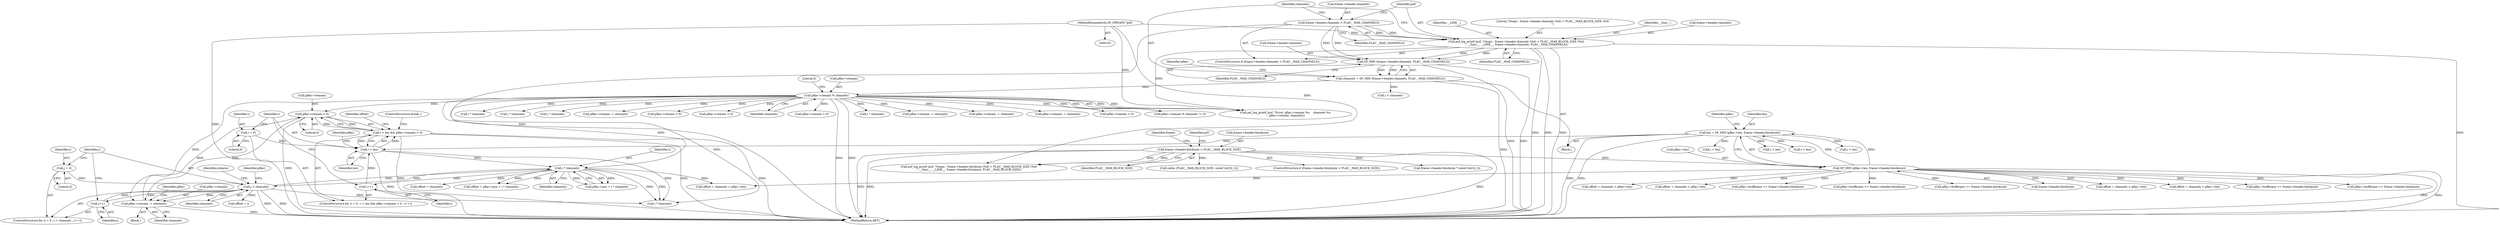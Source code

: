 digraph "0_libsndfile_60b234301adf258786d8b90be5c1d437fc8799e0@API" {
"1000397" [label="(Call,pflac->remain > 0)"];
"1000259" [label="(Call,pflac->remain % channels)"];
"1000180" [label="(Call,channels = SF_MIN (frame->header.channels, FLAC__MAX_CHANNELS))"];
"1000182" [label="(Call,SF_MIN (frame->header.channels, FLAC__MAX_CHANNELS))"];
"1000162" [label="(Call,frame->header.channels > FLAC__MAX_CHANNELS)"];
"1000169" [label="(Call,psf_log_printf (psf, \"Ooops : frame->header.channels (%d) > FLAC__MAX_BLOCK_SIZE (%d)\n\", __func__, __LINE__, frame->header.channels, FLAC__MAX_CHANNELS))"];
"1000104" [label="(MethodParameterIn,SF_PRIVATE *psf)"];
"1000460" [label="(Call,pflac->remain -= channels)"];
"1000438" [label="(Call,j < channels)"];
"1000441" [label="(Call,j++)"];
"1000435" [label="(Call,j = 0)"];
"1000411" [label="(Call,i * channels)"];
"1000394" [label="(Call,i < len)"];
"1000402" [label="(Call,i++)"];
"1000390" [label="(Call,i = 0)"];
"1000246" [label="(Call,len = SF_MIN (pflac->len, frame->header.blocksize))"];
"1000248" [label="(Call,SF_MIN (pflac->len, frame->header.blocksize))"];
"1000135" [label="(Call,frame->header.blocksize > FLAC__MAX_BLOCK_SIZE)"];
"1000397" [label="(Call,pflac->remain > 0)"];
"1000393" [label="(Call,i < len && pflac->remain > 0)"];
"1000183" [label="(Call,frame->header.channels)"];
"1000512" [label="(Call,i * channels)"];
"1000173" [label="(Identifier,__LINE__)"];
"1000179" [label="(Identifier,FLAC__MAX_CHANNELS)"];
"1000445" [label="(Identifier,retpcm)"];
"1000169" [label="(Call,psf_log_printf (psf, \"Ooops : frame->header.channels (%d) > FLAC__MAX_BLOCK_SIZE (%d)\n\", __func__, __LINE__, frame->header.channels, FLAC__MAX_CHANNELS))"];
"1000168" [label="(Identifier,FLAC__MAX_CHANNELS)"];
"1000749" [label="(Call,offset + channels > pflac->len)"];
"1000141" [label="(Identifier,FLAC__MAX_BLOCK_SIZE)"];
"1000143" [label="(Call,psf_log_printf (psf, \"Ooops : frame->header.blocksize (%d) > FLAC__MAX_BLOCK_SIZE (%d)\n\", __func__, __LINE__, frame->header.blocksize, FLAC__MAX_BLOCK_SIZE))"];
"1000467" [label="(Identifier,pflac)"];
"1000717" [label="(Call,i < len)"];
"1000440" [label="(Identifier,channels)"];
"1000639" [label="(Call,offset + channels > pflac->len)"];
"1000220" [label="(Call,calloc (FLAC__MAX_BLOCK_SIZE, sizeof (int32_t)))"];
"1000162" [label="(Call,frame->header.channels > FLAC__MAX_CHANNELS)"];
"1000378" [label="(Call,pflac->remain -= channels)"];
"1000404" [label="(Block,)"];
"1000399" [label="(Identifier,pflac)"];
"1000808" [label="(MethodReturn,RET)"];
"1000461" [label="(Call,pflac->remain)"];
"1000407" [label="(Call,pflac->pos + i * channels)"];
"1000460" [label="(Call,pflac->remain -= channels)"];
"1000144" [label="(Identifier,psf)"];
"1000406" [label="(Identifier,offset)"];
"1000610" [label="(Call,pflac->remain > 0)"];
"1000317" [label="(Call,pflac->remain > 0)"];
"1000335" [label="(Call,pflac->bufferpos >= frame->header.blocksize)"];
"1000263" [label="(Identifier,channels)"];
"1000393" [label="(Call,i < len && pflac->remain > 0)"];
"1000395" [label="(Identifier,i)"];
"1000413" [label="(Identifier,channels)"];
"1000391" [label="(Identifier,i)"];
"1000427" [label="(Call,offset + channels)"];
"1000163" [label="(Call,frame->header.channels)"];
"1000171" [label="(Literal,\"Ooops : frame->header.channels (%d) > FLAC__MAX_BLOCK_SIZE (%d)\n\")"];
"1000181" [label="(Identifier,channels)"];
"1000462" [label="(Identifier,pflac)"];
"1000426" [label="(Call,offset + channels > pflac->len)"];
"1000247" [label="(Identifier,len)"];
"1000134" [label="(ControlStructure,if (frame->header.blocksize > FLAC__MAX_BLOCK_SIZE))"];
"1000259" [label="(Call,pflac->remain % channels)"];
"1000402" [label="(Call,i++)"];
"1000394" [label="(Call,i < len)"];
"1000415" [label="(Call,pflac->bufferpos >= frame->header.blocksize)"];
"1000192" [label="(Identifier,pflac)"];
"1000403" [label="(Identifier,i)"];
"1000495" [label="(Call,i < len)"];
"1000398" [label="(Call,pflac->remain)"];
"1000396" [label="(Identifier,len)"];
"1000248" [label="(Call,SF_MIN (pflac->len, frame->header.blocksize))"];
"1000314" [label="(Call,i < len)"];
"1000437" [label="(Literal,0)"];
"1000266" [label="(Call,psf_log_printf (psf, \"Error: pflac->remain %u    channels %u\n\", pflac->remain, channels))"];
"1000261" [label="(Identifier,pflac)"];
"1000346" [label="(Call,offset + channels > pflac->len)"];
"1000233" [label="(Call,frame->header.blocksize * sizeof (int32_t))"];
"1000720" [label="(Call,pflac->remain > 0)"];
"1000136" [label="(Call,frame->header.blocksize)"];
"1000434" [label="(ControlStructure,for (j = 0 ; j < channels ; j++))"];
"1000446" [label="(Call,offset + j)"];
"1000135" [label="(Call,frame->header.blocksize > FLAC__MAX_BLOCK_SIZE)"];
"1000412" [label="(Identifier,i)"];
"1000392" [label="(Literal,0)"];
"1000734" [label="(Call,i * channels)"];
"1000527" [label="(Call,offset + channels > pflac->len)"];
"1000390" [label="(Call,i = 0)"];
"1000105" [label="(Block,)"];
"1000246" [label="(Call,len = SF_MIN (pflac->len, frame->header.blocksize))"];
"1000796" [label="(Call,i * channels)"];
"1000671" [label="(Call,pflac->remain -= channels)"];
"1000170" [label="(Identifier,psf)"];
"1000738" [label="(Call,pflac->bufferpos >= frame->header.blocksize)"];
"1000264" [label="(Literal,0)"];
"1000180" [label="(Call,channels = SF_MIN (frame->header.channels, FLAC__MAX_CHANNELS))"];
"1000161" [label="(ControlStructure,if (frame->header.channels > FLAC__MAX_CHANNELS))"];
"1000439" [label="(Identifier,j)"];
"1000441" [label="(Call,j++)"];
"1000249" [label="(Call,pflac->len)"];
"1000401" [label="(Literal,0)"];
"1000389" [label="(ControlStructure,for (i = 0 ; i < len && pflac->remain > 0 ; i++))"];
"1000781" [label="(Call,pflac->remain -= channels)"];
"1000442" [label="(Identifier,j)"];
"1000411" [label="(Call,i * channels)"];
"1000104" [label="(MethodParameterIn,SF_PRIVATE *psf)"];
"1000172" [label="(Identifier,__func__)"];
"1000561" [label="(Call,pflac->remain -= channels)"];
"1000174" [label="(Call,frame->header.channels)"];
"1000628" [label="(Call,pflac->bufferpos >= frame->header.blocksize)"];
"1000464" [label="(Identifier,channels)"];
"1000165" [label="(Identifier,frame)"];
"1000397" [label="(Call,pflac->remain > 0)"];
"1000188" [label="(Identifier,FLAC__MAX_CHANNELS)"];
"1000436" [label="(Identifier,j)"];
"1000405" [label="(Call,offset = pflac->pos + i * channels)"];
"1000498" [label="(Call,pflac->remain > 0)"];
"1000438" [label="(Call,j < channels)"];
"1000200" [label="(Call,i < channels)"];
"1000435" [label="(Call,j = 0)"];
"1000516" [label="(Call,pflac->bufferpos >= frame->header.blocksize)"];
"1000258" [label="(Call,pflac->remain % channels != 0)"];
"1000607" [label="(Call,i < len)"];
"1000331" [label="(Call,i * channels)"];
"1000252" [label="(Call,frame->header.blocksize)"];
"1000469" [label="(ControlStructure,break ;)"];
"1000260" [label="(Call,pflac->remain)"];
"1000624" [label="(Call,i * channels)"];
"1000182" [label="(Call,SF_MIN (frame->header.channels, FLAC__MAX_CHANNELS))"];
"1000397" -> "1000393"  [label="AST: "];
"1000397" -> "1000401"  [label="CFG: "];
"1000398" -> "1000397"  [label="AST: "];
"1000401" -> "1000397"  [label="AST: "];
"1000393" -> "1000397"  [label="CFG: "];
"1000397" -> "1000808"  [label="DDG: "];
"1000397" -> "1000393"  [label="DDG: "];
"1000397" -> "1000393"  [label="DDG: "];
"1000259" -> "1000397"  [label="DDG: "];
"1000460" -> "1000397"  [label="DDG: "];
"1000397" -> "1000460"  [label="DDG: "];
"1000259" -> "1000258"  [label="AST: "];
"1000259" -> "1000263"  [label="CFG: "];
"1000260" -> "1000259"  [label="AST: "];
"1000263" -> "1000259"  [label="AST: "];
"1000264" -> "1000259"  [label="CFG: "];
"1000259" -> "1000808"  [label="DDG: "];
"1000259" -> "1000808"  [label="DDG: "];
"1000259" -> "1000258"  [label="DDG: "];
"1000259" -> "1000258"  [label="DDG: "];
"1000180" -> "1000259"  [label="DDG: "];
"1000259" -> "1000266"  [label="DDG: "];
"1000259" -> "1000266"  [label="DDG: "];
"1000259" -> "1000317"  [label="DDG: "];
"1000259" -> "1000331"  [label="DDG: "];
"1000259" -> "1000378"  [label="DDG: "];
"1000259" -> "1000411"  [label="DDG: "];
"1000259" -> "1000460"  [label="DDG: "];
"1000259" -> "1000498"  [label="DDG: "];
"1000259" -> "1000512"  [label="DDG: "];
"1000259" -> "1000561"  [label="DDG: "];
"1000259" -> "1000610"  [label="DDG: "];
"1000259" -> "1000624"  [label="DDG: "];
"1000259" -> "1000671"  [label="DDG: "];
"1000259" -> "1000720"  [label="DDG: "];
"1000259" -> "1000734"  [label="DDG: "];
"1000259" -> "1000781"  [label="DDG: "];
"1000259" -> "1000796"  [label="DDG: "];
"1000180" -> "1000105"  [label="AST: "];
"1000180" -> "1000182"  [label="CFG: "];
"1000181" -> "1000180"  [label="AST: "];
"1000182" -> "1000180"  [label="AST: "];
"1000192" -> "1000180"  [label="CFG: "];
"1000180" -> "1000808"  [label="DDG: "];
"1000182" -> "1000180"  [label="DDG: "];
"1000182" -> "1000180"  [label="DDG: "];
"1000180" -> "1000200"  [label="DDG: "];
"1000182" -> "1000188"  [label="CFG: "];
"1000183" -> "1000182"  [label="AST: "];
"1000188" -> "1000182"  [label="AST: "];
"1000182" -> "1000808"  [label="DDG: "];
"1000182" -> "1000808"  [label="DDG: "];
"1000162" -> "1000182"  [label="DDG: "];
"1000162" -> "1000182"  [label="DDG: "];
"1000169" -> "1000182"  [label="DDG: "];
"1000169" -> "1000182"  [label="DDG: "];
"1000162" -> "1000161"  [label="AST: "];
"1000162" -> "1000168"  [label="CFG: "];
"1000163" -> "1000162"  [label="AST: "];
"1000168" -> "1000162"  [label="AST: "];
"1000170" -> "1000162"  [label="CFG: "];
"1000181" -> "1000162"  [label="CFG: "];
"1000162" -> "1000808"  [label="DDG: "];
"1000162" -> "1000169"  [label="DDG: "];
"1000162" -> "1000169"  [label="DDG: "];
"1000169" -> "1000161"  [label="AST: "];
"1000169" -> "1000179"  [label="CFG: "];
"1000170" -> "1000169"  [label="AST: "];
"1000171" -> "1000169"  [label="AST: "];
"1000172" -> "1000169"  [label="AST: "];
"1000173" -> "1000169"  [label="AST: "];
"1000174" -> "1000169"  [label="AST: "];
"1000179" -> "1000169"  [label="AST: "];
"1000181" -> "1000169"  [label="CFG: "];
"1000169" -> "1000808"  [label="DDG: "];
"1000169" -> "1000808"  [label="DDG: "];
"1000169" -> "1000808"  [label="DDG: "];
"1000169" -> "1000808"  [label="DDG: "];
"1000104" -> "1000169"  [label="DDG: "];
"1000169" -> "1000266"  [label="DDG: "];
"1000104" -> "1000103"  [label="AST: "];
"1000104" -> "1000808"  [label="DDG: "];
"1000104" -> "1000143"  [label="DDG: "];
"1000104" -> "1000266"  [label="DDG: "];
"1000460" -> "1000404"  [label="AST: "];
"1000460" -> "1000464"  [label="CFG: "];
"1000461" -> "1000460"  [label="AST: "];
"1000464" -> "1000460"  [label="AST: "];
"1000467" -> "1000460"  [label="CFG: "];
"1000460" -> "1000808"  [label="DDG: "];
"1000438" -> "1000460"  [label="DDG: "];
"1000438" -> "1000434"  [label="AST: "];
"1000438" -> "1000440"  [label="CFG: "];
"1000439" -> "1000438"  [label="AST: "];
"1000440" -> "1000438"  [label="AST: "];
"1000445" -> "1000438"  [label="CFG: "];
"1000462" -> "1000438"  [label="CFG: "];
"1000438" -> "1000808"  [label="DDG: "];
"1000438" -> "1000808"  [label="DDG: "];
"1000438" -> "1000411"  [label="DDG: "];
"1000441" -> "1000438"  [label="DDG: "];
"1000435" -> "1000438"  [label="DDG: "];
"1000411" -> "1000438"  [label="DDG: "];
"1000438" -> "1000441"  [label="DDG: "];
"1000438" -> "1000446"  [label="DDG: "];
"1000438" -> "1000796"  [label="DDG: "];
"1000441" -> "1000434"  [label="AST: "];
"1000441" -> "1000442"  [label="CFG: "];
"1000442" -> "1000441"  [label="AST: "];
"1000439" -> "1000441"  [label="CFG: "];
"1000435" -> "1000434"  [label="AST: "];
"1000435" -> "1000437"  [label="CFG: "];
"1000436" -> "1000435"  [label="AST: "];
"1000437" -> "1000435"  [label="AST: "];
"1000439" -> "1000435"  [label="CFG: "];
"1000411" -> "1000407"  [label="AST: "];
"1000411" -> "1000413"  [label="CFG: "];
"1000412" -> "1000411"  [label="AST: "];
"1000413" -> "1000411"  [label="AST: "];
"1000407" -> "1000411"  [label="CFG: "];
"1000411" -> "1000402"  [label="DDG: "];
"1000411" -> "1000405"  [label="DDG: "];
"1000411" -> "1000405"  [label="DDG: "];
"1000411" -> "1000407"  [label="DDG: "];
"1000411" -> "1000407"  [label="DDG: "];
"1000394" -> "1000411"  [label="DDG: "];
"1000411" -> "1000426"  [label="DDG: "];
"1000411" -> "1000427"  [label="DDG: "];
"1000411" -> "1000796"  [label="DDG: "];
"1000411" -> "1000796"  [label="DDG: "];
"1000394" -> "1000393"  [label="AST: "];
"1000394" -> "1000396"  [label="CFG: "];
"1000395" -> "1000394"  [label="AST: "];
"1000396" -> "1000394"  [label="AST: "];
"1000399" -> "1000394"  [label="CFG: "];
"1000393" -> "1000394"  [label="CFG: "];
"1000394" -> "1000808"  [label="DDG: "];
"1000394" -> "1000393"  [label="DDG: "];
"1000394" -> "1000393"  [label="DDG: "];
"1000402" -> "1000394"  [label="DDG: "];
"1000390" -> "1000394"  [label="DDG: "];
"1000246" -> "1000394"  [label="DDG: "];
"1000394" -> "1000796"  [label="DDG: "];
"1000402" -> "1000389"  [label="AST: "];
"1000402" -> "1000403"  [label="CFG: "];
"1000403" -> "1000402"  [label="AST: "];
"1000395" -> "1000402"  [label="CFG: "];
"1000390" -> "1000389"  [label="AST: "];
"1000390" -> "1000392"  [label="CFG: "];
"1000391" -> "1000390"  [label="AST: "];
"1000392" -> "1000390"  [label="AST: "];
"1000395" -> "1000390"  [label="CFG: "];
"1000246" -> "1000105"  [label="AST: "];
"1000246" -> "1000248"  [label="CFG: "];
"1000247" -> "1000246"  [label="AST: "];
"1000248" -> "1000246"  [label="AST: "];
"1000261" -> "1000246"  [label="CFG: "];
"1000246" -> "1000808"  [label="DDG: "];
"1000246" -> "1000808"  [label="DDG: "];
"1000248" -> "1000246"  [label="DDG: "];
"1000248" -> "1000246"  [label="DDG: "];
"1000246" -> "1000314"  [label="DDG: "];
"1000246" -> "1000495"  [label="DDG: "];
"1000246" -> "1000607"  [label="DDG: "];
"1000246" -> "1000717"  [label="DDG: "];
"1000248" -> "1000252"  [label="CFG: "];
"1000249" -> "1000248"  [label="AST: "];
"1000252" -> "1000248"  [label="AST: "];
"1000248" -> "1000808"  [label="DDG: "];
"1000248" -> "1000808"  [label="DDG: "];
"1000135" -> "1000248"  [label="DDG: "];
"1000248" -> "1000335"  [label="DDG: "];
"1000248" -> "1000346"  [label="DDG: "];
"1000248" -> "1000415"  [label="DDG: "];
"1000248" -> "1000426"  [label="DDG: "];
"1000248" -> "1000516"  [label="DDG: "];
"1000248" -> "1000527"  [label="DDG: "];
"1000248" -> "1000628"  [label="DDG: "];
"1000248" -> "1000639"  [label="DDG: "];
"1000248" -> "1000738"  [label="DDG: "];
"1000248" -> "1000749"  [label="DDG: "];
"1000135" -> "1000134"  [label="AST: "];
"1000135" -> "1000141"  [label="CFG: "];
"1000136" -> "1000135"  [label="AST: "];
"1000141" -> "1000135"  [label="AST: "];
"1000144" -> "1000135"  [label="CFG: "];
"1000165" -> "1000135"  [label="CFG: "];
"1000135" -> "1000808"  [label="DDG: "];
"1000135" -> "1000808"  [label="DDG: "];
"1000135" -> "1000808"  [label="DDG: "];
"1000135" -> "1000143"  [label="DDG: "];
"1000135" -> "1000143"  [label="DDG: "];
"1000135" -> "1000220"  [label="DDG: "];
"1000135" -> "1000233"  [label="DDG: "];
"1000393" -> "1000389"  [label="AST: "];
"1000406" -> "1000393"  [label="CFG: "];
"1000469" -> "1000393"  [label="CFG: "];
"1000393" -> "1000808"  [label="DDG: "];
"1000393" -> "1000808"  [label="DDG: "];
"1000393" -> "1000808"  [label="DDG: "];
}
